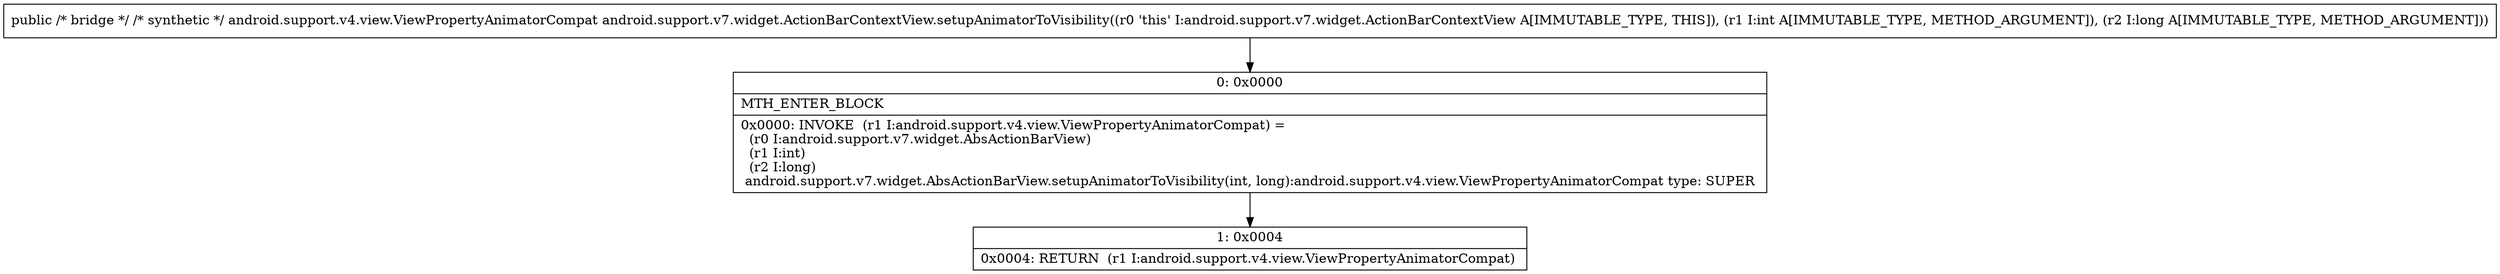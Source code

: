 digraph "CFG forandroid.support.v7.widget.ActionBarContextView.setupAnimatorToVisibility(IJ)Landroid\/support\/v4\/view\/ViewPropertyAnimatorCompat;" {
Node_0 [shape=record,label="{0\:\ 0x0000|MTH_ENTER_BLOCK\l|0x0000: INVOKE  (r1 I:android.support.v4.view.ViewPropertyAnimatorCompat) = \l  (r0 I:android.support.v7.widget.AbsActionBarView)\l  (r1 I:int)\l  (r2 I:long)\l android.support.v7.widget.AbsActionBarView.setupAnimatorToVisibility(int, long):android.support.v4.view.ViewPropertyAnimatorCompat type: SUPER \l}"];
Node_1 [shape=record,label="{1\:\ 0x0004|0x0004: RETURN  (r1 I:android.support.v4.view.ViewPropertyAnimatorCompat) \l}"];
MethodNode[shape=record,label="{public \/* bridge *\/ \/* synthetic *\/ android.support.v4.view.ViewPropertyAnimatorCompat android.support.v7.widget.ActionBarContextView.setupAnimatorToVisibility((r0 'this' I:android.support.v7.widget.ActionBarContextView A[IMMUTABLE_TYPE, THIS]), (r1 I:int A[IMMUTABLE_TYPE, METHOD_ARGUMENT]), (r2 I:long A[IMMUTABLE_TYPE, METHOD_ARGUMENT])) }"];
MethodNode -> Node_0;
Node_0 -> Node_1;
}

